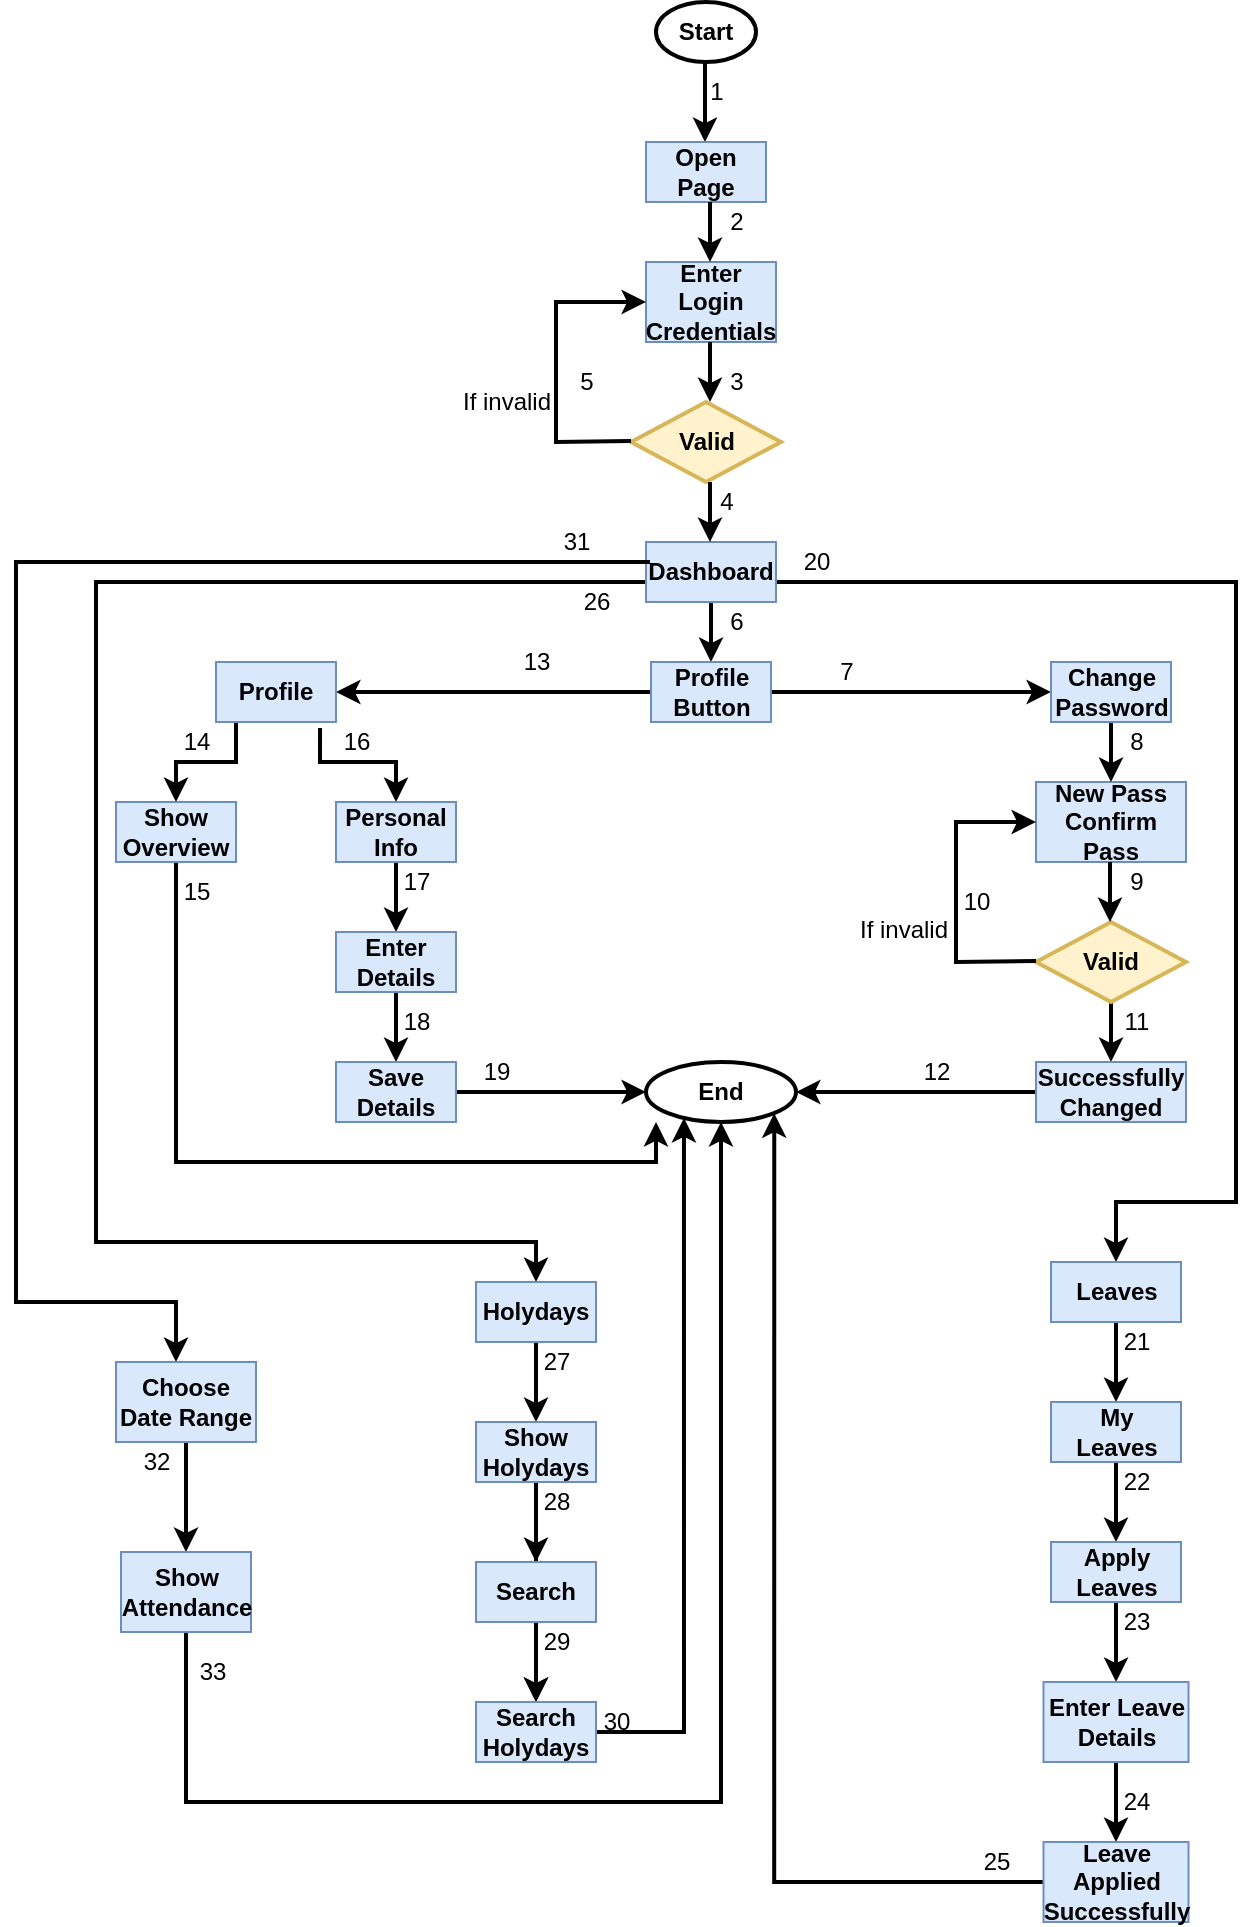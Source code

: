 <mxfile version="20.2.2" type="github">
  <diagram id="xr09mZukB8Opfc7cthQ_" name="Page-1">
    <mxGraphModel dx="868" dy="492" grid="1" gridSize="10" guides="1" tooltips="1" connect="1" arrows="1" fold="1" page="1" pageScale="1" pageWidth="850" pageHeight="1100" math="0" shadow="0">
      <root>
        <mxCell id="0" />
        <mxCell id="1" parent="0" />
        <mxCell id="TCStdb06j948CYmOCQHa-2" value="&lt;b&gt;Start&lt;/b&gt;" style="strokeWidth=2;html=1;shape=mxgraph.flowchart.start_2;whiteSpace=wrap;" parent="1" vertex="1">
          <mxGeometry x="410" y="210" width="50" height="30" as="geometry" />
        </mxCell>
        <mxCell id="TCStdb06j948CYmOCQHa-3" value="" style="endArrow=classic;html=1;rounded=0;strokeWidth=2;" parent="1" edge="1">
          <mxGeometry width="50" height="50" relative="1" as="geometry">
            <mxPoint x="434.5" y="240" as="sourcePoint" />
            <mxPoint x="434.5" y="280" as="targetPoint" />
          </mxGeometry>
        </mxCell>
        <mxCell id="TCStdb06j948CYmOCQHa-4" value="&lt;b&gt;Open&lt;br&gt;Page&lt;br&gt;&lt;/b&gt;" style="rounded=0;whiteSpace=wrap;html=1;fillColor=#dae8fc;strokeColor=#6c8ebf;" parent="1" vertex="1">
          <mxGeometry x="405" y="280" width="60" height="30" as="geometry" />
        </mxCell>
        <mxCell id="TCStdb06j948CYmOCQHa-5" value="&lt;b&gt;Enter Login&lt;br&gt;Credentials&lt;br&gt;&lt;/b&gt;" style="rounded=0;whiteSpace=wrap;html=1;fillColor=#dae8fc;strokeColor=#6c8ebf;" parent="1" vertex="1">
          <mxGeometry x="405" y="340" width="65" height="40" as="geometry" />
        </mxCell>
        <mxCell id="TCStdb06j948CYmOCQHa-8" value="&lt;b&gt;Valid&lt;/b&gt;" style="strokeWidth=2;html=1;shape=mxgraph.flowchart.decision;whiteSpace=wrap;fillColor=#fff2cc;strokeColor=#d6b656;" parent="1" vertex="1">
          <mxGeometry x="397.5" y="410" width="75" height="40" as="geometry" />
        </mxCell>
        <mxCell id="TCStdb06j948CYmOCQHa-34" value="" style="edgeStyle=orthogonalEdgeStyle;rounded=0;orthogonalLoop=1;jettySize=auto;html=1;strokeWidth=2;" parent="1" source="TCStdb06j948CYmOCQHa-9" target="TCStdb06j948CYmOCQHa-10" edge="1">
          <mxGeometry relative="1" as="geometry" />
        </mxCell>
        <mxCell id="TCStdb06j948CYmOCQHa-91" value="" style="edgeStyle=orthogonalEdgeStyle;rounded=0;orthogonalLoop=1;jettySize=auto;html=1;strokeWidth=2;" parent="1" source="TCStdb06j948CYmOCQHa-9" edge="1">
          <mxGeometry relative="1" as="geometry">
            <mxPoint x="640" y="840" as="targetPoint" />
            <Array as="points">
              <mxPoint x="700" y="500" />
              <mxPoint x="700" y="810" />
              <mxPoint x="640" y="810" />
            </Array>
          </mxGeometry>
        </mxCell>
        <mxCell id="TCStdb06j948CYmOCQHa-110" value="" style="edgeStyle=orthogonalEdgeStyle;rounded=0;orthogonalLoop=1;jettySize=auto;html=1;strokeWidth=2;" parent="1" source="TCStdb06j948CYmOCQHa-9" edge="1">
          <mxGeometry relative="1" as="geometry">
            <mxPoint x="350" y="850" as="targetPoint" />
            <Array as="points">
              <mxPoint x="130" y="500" />
              <mxPoint x="130" y="830" />
              <mxPoint x="350" y="830" />
            </Array>
          </mxGeometry>
        </mxCell>
        <mxCell id="TCStdb06j948CYmOCQHa-9" value="&lt;b&gt;Dashboard&lt;br&gt;&lt;/b&gt;" style="rounded=0;whiteSpace=wrap;html=1;fillColor=#dae8fc;strokeColor=#6c8ebf;" parent="1" vertex="1">
          <mxGeometry x="405" y="480" width="65" height="30" as="geometry" />
        </mxCell>
        <mxCell id="TCStdb06j948CYmOCQHa-22" value="" style="edgeStyle=orthogonalEdgeStyle;rounded=0;orthogonalLoop=1;jettySize=auto;html=1;strokeWidth=2;entryX=0;entryY=0.5;entryDx=0;entryDy=0;" parent="1" source="TCStdb06j948CYmOCQHa-10" target="TCStdb06j948CYmOCQHa-15" edge="1">
          <mxGeometry relative="1" as="geometry">
            <mxPoint x="537.5" y="555" as="targetPoint" />
          </mxGeometry>
        </mxCell>
        <mxCell id="TCStdb06j948CYmOCQHa-24" value="" style="edgeStyle=orthogonalEdgeStyle;rounded=0;orthogonalLoop=1;jettySize=auto;html=1;strokeWidth=2;entryX=1;entryY=0.5;entryDx=0;entryDy=0;" parent="1" source="TCStdb06j948CYmOCQHa-10" target="TCStdb06j948CYmOCQHa-14" edge="1">
          <mxGeometry relative="1" as="geometry">
            <mxPoint x="337.5" y="555" as="targetPoint" />
          </mxGeometry>
        </mxCell>
        <mxCell id="TCStdb06j948CYmOCQHa-10" value="&lt;b&gt;Profile Button&lt;br&gt;&lt;/b&gt;" style="rounded=0;whiteSpace=wrap;html=1;fillColor=#dae8fc;strokeColor=#6c8ebf;" parent="1" vertex="1">
          <mxGeometry x="407.5" y="540" width="60" height="30" as="geometry" />
        </mxCell>
        <mxCell id="TCStdb06j948CYmOCQHa-20" value="" style="edgeStyle=orthogonalEdgeStyle;rounded=0;orthogonalLoop=1;jettySize=auto;html=1;strokeWidth=2;" parent="1" source="TCStdb06j948CYmOCQHa-11" target="TCStdb06j948CYmOCQHa-13" edge="1">
          <mxGeometry relative="1" as="geometry" />
        </mxCell>
        <mxCell id="TCStdb06j948CYmOCQHa-11" value="&lt;b&gt;Valid&lt;/b&gt;" style="strokeWidth=2;html=1;shape=mxgraph.flowchart.decision;whiteSpace=wrap;fillColor=#fff2cc;strokeColor=#d6b656;" parent="1" vertex="1">
          <mxGeometry x="600" y="670" width="75" height="40" as="geometry" />
        </mxCell>
        <mxCell id="TCStdb06j948CYmOCQHa-12" value="&lt;b&gt;New Pass&lt;br&gt;Confirm Pass&lt;br&gt;&lt;/b&gt;" style="rounded=0;whiteSpace=wrap;html=1;fillColor=#dae8fc;strokeColor=#6c8ebf;" parent="1" vertex="1">
          <mxGeometry x="600" y="600" width="75" height="40" as="geometry" />
        </mxCell>
        <mxCell id="TCStdb06j948CYmOCQHa-67" value="" style="edgeStyle=orthogonalEdgeStyle;rounded=0;orthogonalLoop=1;jettySize=auto;html=1;strokeWidth=2;entryX=1;entryY=0.5;entryDx=0;entryDy=0;entryPerimeter=0;" parent="1" source="TCStdb06j948CYmOCQHa-13" target="TCStdb06j948CYmOCQHa-65" edge="1">
          <mxGeometry relative="1" as="geometry">
            <mxPoint x="522.5" y="755" as="targetPoint" />
          </mxGeometry>
        </mxCell>
        <mxCell id="TCStdb06j948CYmOCQHa-13" value="&lt;b&gt;Successfully&lt;br&gt;Changed&lt;br&gt;&lt;/b&gt;" style="rounded=0;whiteSpace=wrap;html=1;fillColor=#dae8fc;strokeColor=#6c8ebf;" parent="1" vertex="1">
          <mxGeometry x="600" y="740" width="75" height="30" as="geometry" />
        </mxCell>
        <mxCell id="TCStdb06j948CYmOCQHa-61" value="" style="edgeStyle=orthogonalEdgeStyle;rounded=0;orthogonalLoop=1;jettySize=auto;html=1;strokeWidth=2;exitX=0.867;exitY=1.1;exitDx=0;exitDy=0;exitPerimeter=0;" parent="1" source="TCStdb06j948CYmOCQHa-14" target="TCStdb06j948CYmOCQHa-57" edge="1">
          <mxGeometry relative="1" as="geometry">
            <Array as="points">
              <mxPoint x="242" y="590" />
              <mxPoint x="280" y="590" />
            </Array>
          </mxGeometry>
        </mxCell>
        <mxCell id="TCStdb06j948CYmOCQHa-73" value="" style="edgeStyle=orthogonalEdgeStyle;rounded=0;orthogonalLoop=1;jettySize=auto;html=1;strokeWidth=2;entryX=0.5;entryY=0;entryDx=0;entryDy=0;" parent="1" source="TCStdb06j948CYmOCQHa-14" target="TCStdb06j948CYmOCQHa-68" edge="1">
          <mxGeometry relative="1" as="geometry">
            <mxPoint x="160" y="590" as="targetPoint" />
            <Array as="points">
              <mxPoint x="200" y="590" />
              <mxPoint x="170" y="590" />
            </Array>
          </mxGeometry>
        </mxCell>
        <mxCell id="TCStdb06j948CYmOCQHa-14" value="&lt;b&gt;Profile&lt;br&gt;&lt;/b&gt;" style="rounded=0;whiteSpace=wrap;html=1;fillColor=#dae8fc;strokeColor=#6c8ebf;" parent="1" vertex="1">
          <mxGeometry x="190" y="540" width="60" height="30" as="geometry" />
        </mxCell>
        <mxCell id="TCStdb06j948CYmOCQHa-16" value="" style="edgeStyle=orthogonalEdgeStyle;rounded=0;orthogonalLoop=1;jettySize=auto;html=1;strokeWidth=2;" parent="1" source="TCStdb06j948CYmOCQHa-15" target="TCStdb06j948CYmOCQHa-12" edge="1">
          <mxGeometry relative="1" as="geometry" />
        </mxCell>
        <mxCell id="TCStdb06j948CYmOCQHa-15" value="&lt;b&gt;Change&lt;br&gt;Password&lt;br&gt;&lt;/b&gt;" style="rounded=0;whiteSpace=wrap;html=1;fillColor=#dae8fc;strokeColor=#6c8ebf;" parent="1" vertex="1">
          <mxGeometry x="607.5" y="540" width="60" height="30" as="geometry" />
        </mxCell>
        <mxCell id="TCStdb06j948CYmOCQHa-19" value="" style="edgeStyle=orthogonalEdgeStyle;rounded=0;orthogonalLoop=1;jettySize=auto;html=1;strokeWidth=2;" parent="1" edge="1">
          <mxGeometry relative="1" as="geometry">
            <mxPoint x="637" y="640" as="sourcePoint" />
            <mxPoint x="637" y="670" as="targetPoint" />
          </mxGeometry>
        </mxCell>
        <mxCell id="TCStdb06j948CYmOCQHa-27" value="" style="endArrow=classic;html=1;rounded=0;strokeWidth=2;entryX=0;entryY=0.5;entryDx=0;entryDy=0;" parent="1" target="TCStdb06j948CYmOCQHa-12" edge="1">
          <mxGeometry width="50" height="50" relative="1" as="geometry">
            <mxPoint x="600" y="689.5" as="sourcePoint" />
            <mxPoint x="560" y="620" as="targetPoint" />
            <Array as="points">
              <mxPoint x="560" y="690" />
              <mxPoint x="560" y="620" />
            </Array>
          </mxGeometry>
        </mxCell>
        <mxCell id="TCStdb06j948CYmOCQHa-30" value="" style="endArrow=classic;html=1;rounded=0;strokeWidth=2;" parent="1" edge="1">
          <mxGeometry width="50" height="50" relative="1" as="geometry">
            <mxPoint x="437" y="310" as="sourcePoint" />
            <mxPoint x="437" y="340" as="targetPoint" />
          </mxGeometry>
        </mxCell>
        <mxCell id="TCStdb06j948CYmOCQHa-32" value="" style="endArrow=classic;html=1;rounded=0;strokeWidth=2;" parent="1" edge="1">
          <mxGeometry width="50" height="50" relative="1" as="geometry">
            <mxPoint x="437" y="380" as="sourcePoint" />
            <mxPoint x="437" y="410" as="targetPoint" />
          </mxGeometry>
        </mxCell>
        <mxCell id="TCStdb06j948CYmOCQHa-33" value="" style="endArrow=classic;html=1;rounded=0;strokeWidth=2;" parent="1" edge="1">
          <mxGeometry width="50" height="50" relative="1" as="geometry">
            <mxPoint x="437" y="450" as="sourcePoint" />
            <mxPoint x="437" y="480" as="targetPoint" />
          </mxGeometry>
        </mxCell>
        <mxCell id="TCStdb06j948CYmOCQHa-35" value="1" style="text;html=1;align=center;verticalAlign=middle;resizable=0;points=[];autosize=1;strokeColor=none;fillColor=none;" parent="1" vertex="1">
          <mxGeometry x="425" y="240" width="30" height="30" as="geometry" />
        </mxCell>
        <mxCell id="TCStdb06j948CYmOCQHa-37" value="2" style="text;html=1;align=center;verticalAlign=middle;resizable=0;points=[];autosize=1;strokeColor=none;fillColor=none;" parent="1" vertex="1">
          <mxGeometry x="435" y="305" width="30" height="30" as="geometry" />
        </mxCell>
        <mxCell id="TCStdb06j948CYmOCQHa-38" value="3" style="text;html=1;align=center;verticalAlign=middle;resizable=0;points=[];autosize=1;strokeColor=none;fillColor=none;" parent="1" vertex="1">
          <mxGeometry x="435" y="385" width="30" height="30" as="geometry" />
        </mxCell>
        <mxCell id="TCStdb06j948CYmOCQHa-39" value="4" style="text;html=1;align=center;verticalAlign=middle;resizable=0;points=[];autosize=1;strokeColor=none;fillColor=none;" parent="1" vertex="1">
          <mxGeometry x="430" y="445" width="30" height="30" as="geometry" />
        </mxCell>
        <mxCell id="TCStdb06j948CYmOCQHa-40" value="5" style="text;html=1;align=center;verticalAlign=middle;resizable=0;points=[];autosize=1;strokeColor=none;fillColor=none;" parent="1" vertex="1">
          <mxGeometry x="360" y="385" width="30" height="30" as="geometry" />
        </mxCell>
        <mxCell id="TCStdb06j948CYmOCQHa-41" value="6" style="text;html=1;align=center;verticalAlign=middle;resizable=0;points=[];autosize=1;strokeColor=none;fillColor=none;" parent="1" vertex="1">
          <mxGeometry x="435" y="505" width="30" height="30" as="geometry" />
        </mxCell>
        <mxCell id="TCStdb06j948CYmOCQHa-44" value="" style="endArrow=classic;html=1;rounded=0;strokeWidth=2;entryX=0;entryY=0.5;entryDx=0;entryDy=0;" parent="1" target="TCStdb06j948CYmOCQHa-5" edge="1">
          <mxGeometry width="50" height="50" relative="1" as="geometry">
            <mxPoint x="397.5" y="429.5" as="sourcePoint" />
            <mxPoint x="360" y="360" as="targetPoint" />
            <Array as="points">
              <mxPoint x="360" y="430" />
              <mxPoint x="360" y="360" />
            </Array>
          </mxGeometry>
        </mxCell>
        <mxCell id="TCStdb06j948CYmOCQHa-47" value="If invalid" style="text;html=1;align=center;verticalAlign=middle;resizable=0;points=[];autosize=1;strokeColor=none;fillColor=none;" parent="1" vertex="1">
          <mxGeometry x="300" y="395" width="70" height="30" as="geometry" />
        </mxCell>
        <mxCell id="TCStdb06j948CYmOCQHa-48" value="7" style="text;html=1;align=center;verticalAlign=middle;resizable=0;points=[];autosize=1;strokeColor=none;fillColor=none;" parent="1" vertex="1">
          <mxGeometry x="490" y="530" width="30" height="30" as="geometry" />
        </mxCell>
        <mxCell id="TCStdb06j948CYmOCQHa-49" value="8" style="text;html=1;align=center;verticalAlign=middle;resizable=0;points=[];autosize=1;strokeColor=none;fillColor=none;" parent="1" vertex="1">
          <mxGeometry x="635" y="565" width="30" height="30" as="geometry" />
        </mxCell>
        <mxCell id="TCStdb06j948CYmOCQHa-50" value="9" style="text;html=1;align=center;verticalAlign=middle;resizable=0;points=[];autosize=1;strokeColor=none;fillColor=none;" parent="1" vertex="1">
          <mxGeometry x="635" y="635" width="30" height="30" as="geometry" />
        </mxCell>
        <mxCell id="TCStdb06j948CYmOCQHa-51" value="10" style="text;html=1;align=center;verticalAlign=middle;resizable=0;points=[];autosize=1;strokeColor=none;fillColor=none;" parent="1" vertex="1">
          <mxGeometry x="550" y="645" width="40" height="30" as="geometry" />
        </mxCell>
        <mxCell id="TCStdb06j948CYmOCQHa-52" value="If invalid" style="text;whiteSpace=wrap;html=1;" parent="1" vertex="1">
          <mxGeometry x="510" y="660" width="80" height="40" as="geometry" />
        </mxCell>
        <mxCell id="TCStdb06j948CYmOCQHa-79" value="" style="edgeStyle=orthogonalEdgeStyle;rounded=0;orthogonalLoop=1;jettySize=auto;html=1;strokeWidth=2;" parent="1" source="TCStdb06j948CYmOCQHa-57" target="TCStdb06j948CYmOCQHa-78" edge="1">
          <mxGeometry relative="1" as="geometry" />
        </mxCell>
        <mxCell id="TCStdb06j948CYmOCQHa-57" value="&lt;b&gt;Personal&lt;br&gt;Info&lt;br&gt;&lt;/b&gt;" style="rounded=0;whiteSpace=wrap;html=1;fillColor=#dae8fc;strokeColor=#6c8ebf;" parent="1" vertex="1">
          <mxGeometry x="250" y="610" width="60" height="30" as="geometry" />
        </mxCell>
        <mxCell id="TCStdb06j948CYmOCQHa-63" value="13" style="text;html=1;align=center;verticalAlign=middle;resizable=0;points=[];autosize=1;strokeColor=none;fillColor=none;" parent="1" vertex="1">
          <mxGeometry x="330" y="525" width="40" height="30" as="geometry" />
        </mxCell>
        <mxCell id="TCStdb06j948CYmOCQHa-64" value="11" style="text;html=1;align=center;verticalAlign=middle;resizable=0;points=[];autosize=1;strokeColor=none;fillColor=none;" parent="1" vertex="1">
          <mxGeometry x="630" y="705" width="40" height="30" as="geometry" />
        </mxCell>
        <mxCell id="TCStdb06j948CYmOCQHa-65" value="&lt;b&gt;End&lt;/b&gt;" style="strokeWidth=2;html=1;shape=mxgraph.flowchart.start_1;whiteSpace=wrap;" parent="1" vertex="1">
          <mxGeometry x="405" y="740" width="75" height="30" as="geometry" />
        </mxCell>
        <mxCell id="TCStdb06j948CYmOCQHa-86" value="" style="edgeStyle=orthogonalEdgeStyle;rounded=0;orthogonalLoop=1;jettySize=auto;html=1;strokeWidth=2;" parent="1" source="TCStdb06j948CYmOCQHa-68" edge="1">
          <mxGeometry relative="1" as="geometry">
            <mxPoint x="410" y="770" as="targetPoint" />
            <Array as="points">
              <mxPoint x="170" y="790" />
              <mxPoint x="410" y="790" />
              <mxPoint x="410" y="773" />
            </Array>
          </mxGeometry>
        </mxCell>
        <mxCell id="TCStdb06j948CYmOCQHa-68" value="&lt;b&gt;Show Overview&lt;br&gt;&lt;/b&gt;" style="rounded=0;whiteSpace=wrap;html=1;fillColor=#dae8fc;strokeColor=#6c8ebf;" parent="1" vertex="1">
          <mxGeometry x="140" y="610" width="60" height="30" as="geometry" />
        </mxCell>
        <mxCell id="TCStdb06j948CYmOCQHa-71" value="12" style="text;html=1;align=center;verticalAlign=middle;resizable=0;points=[];autosize=1;strokeColor=none;fillColor=none;" parent="1" vertex="1">
          <mxGeometry x="530" y="730" width="40" height="30" as="geometry" />
        </mxCell>
        <mxCell id="TCStdb06j948CYmOCQHa-74" value="14" style="text;html=1;align=center;verticalAlign=middle;resizable=0;points=[];autosize=1;strokeColor=none;fillColor=none;" parent="1" vertex="1">
          <mxGeometry x="160" y="565" width="40" height="30" as="geometry" />
        </mxCell>
        <mxCell id="TCStdb06j948CYmOCQHa-75" value="15" style="text;html=1;align=center;verticalAlign=middle;resizable=0;points=[];autosize=1;strokeColor=none;fillColor=none;" parent="1" vertex="1">
          <mxGeometry x="160" y="640" width="40" height="30" as="geometry" />
        </mxCell>
        <mxCell id="TCStdb06j948CYmOCQHa-81" value="" style="edgeStyle=orthogonalEdgeStyle;rounded=0;orthogonalLoop=1;jettySize=auto;html=1;strokeWidth=2;" parent="1" source="TCStdb06j948CYmOCQHa-78" target="TCStdb06j948CYmOCQHa-80" edge="1">
          <mxGeometry relative="1" as="geometry" />
        </mxCell>
        <mxCell id="TCStdb06j948CYmOCQHa-78" value="&lt;b&gt;Enter&lt;br&gt;Details&lt;br&gt;&lt;/b&gt;" style="rounded=0;whiteSpace=wrap;html=1;fillColor=#dae8fc;strokeColor=#6c8ebf;" parent="1" vertex="1">
          <mxGeometry x="250" y="675" width="60" height="30" as="geometry" />
        </mxCell>
        <mxCell id="TCStdb06j948CYmOCQHa-84" value="" style="edgeStyle=orthogonalEdgeStyle;rounded=0;orthogonalLoop=1;jettySize=auto;html=1;strokeWidth=2;" parent="1" source="TCStdb06j948CYmOCQHa-80" target="TCStdb06j948CYmOCQHa-65" edge="1">
          <mxGeometry relative="1" as="geometry" />
        </mxCell>
        <mxCell id="TCStdb06j948CYmOCQHa-80" value="&lt;b&gt;Save&lt;br&gt;Details&lt;br&gt;&lt;/b&gt;" style="rounded=0;whiteSpace=wrap;html=1;fillColor=#dae8fc;strokeColor=#6c8ebf;" parent="1" vertex="1">
          <mxGeometry x="250" y="740" width="60" height="30" as="geometry" />
        </mxCell>
        <mxCell id="TCStdb06j948CYmOCQHa-87" value="16" style="text;html=1;align=center;verticalAlign=middle;resizable=0;points=[];autosize=1;strokeColor=none;fillColor=none;" parent="1" vertex="1">
          <mxGeometry x="240" y="565" width="40" height="30" as="geometry" />
        </mxCell>
        <mxCell id="TCStdb06j948CYmOCQHa-88" value="17" style="text;html=1;align=center;verticalAlign=middle;resizable=0;points=[];autosize=1;strokeColor=none;fillColor=none;" parent="1" vertex="1">
          <mxGeometry x="270" y="635" width="40" height="30" as="geometry" />
        </mxCell>
        <mxCell id="TCStdb06j948CYmOCQHa-89" value="18" style="text;html=1;align=center;verticalAlign=middle;resizable=0;points=[];autosize=1;strokeColor=none;fillColor=none;" parent="1" vertex="1">
          <mxGeometry x="270" y="705" width="40" height="30" as="geometry" />
        </mxCell>
        <mxCell id="TCStdb06j948CYmOCQHa-90" value="19" style="text;html=1;align=center;verticalAlign=middle;resizable=0;points=[];autosize=1;strokeColor=none;fillColor=none;" parent="1" vertex="1">
          <mxGeometry x="310" y="730" width="40" height="30" as="geometry" />
        </mxCell>
        <mxCell id="TCStdb06j948CYmOCQHa-97" value="" style="edgeStyle=orthogonalEdgeStyle;rounded=0;orthogonalLoop=1;jettySize=auto;html=1;strokeWidth=2;" parent="1" source="TCStdb06j948CYmOCQHa-92" target="TCStdb06j948CYmOCQHa-96" edge="1">
          <mxGeometry relative="1" as="geometry" />
        </mxCell>
        <mxCell id="TCStdb06j948CYmOCQHa-92" value="&lt;b&gt;Leaves&lt;br&gt;&lt;/b&gt;" style="rounded=0;whiteSpace=wrap;html=1;fillColor=#dae8fc;strokeColor=#6c8ebf;" parent="1" vertex="1">
          <mxGeometry x="607.5" y="840" width="65" height="30" as="geometry" />
        </mxCell>
        <mxCell id="TCStdb06j948CYmOCQHa-99" value="" style="edgeStyle=orthogonalEdgeStyle;rounded=0;orthogonalLoop=1;jettySize=auto;html=1;strokeWidth=2;" parent="1" source="TCStdb06j948CYmOCQHa-96" target="TCStdb06j948CYmOCQHa-98" edge="1">
          <mxGeometry relative="1" as="geometry" />
        </mxCell>
        <mxCell id="TCStdb06j948CYmOCQHa-96" value="&lt;b&gt;My&lt;br&gt;Leaves&lt;br&gt;&lt;/b&gt;" style="rounded=0;whiteSpace=wrap;html=1;fillColor=#dae8fc;strokeColor=#6c8ebf;" parent="1" vertex="1">
          <mxGeometry x="607.5" y="910" width="65" height="30" as="geometry" />
        </mxCell>
        <mxCell id="TCStdb06j948CYmOCQHa-101" value="" style="edgeStyle=orthogonalEdgeStyle;rounded=0;orthogonalLoop=1;jettySize=auto;html=1;strokeWidth=2;" parent="1" source="TCStdb06j948CYmOCQHa-98" target="TCStdb06j948CYmOCQHa-100" edge="1">
          <mxGeometry relative="1" as="geometry" />
        </mxCell>
        <mxCell id="TCStdb06j948CYmOCQHa-98" value="&lt;b&gt;Apply&lt;br&gt;Leaves&lt;br&gt;&lt;/b&gt;" style="rounded=0;whiteSpace=wrap;html=1;fillColor=#dae8fc;strokeColor=#6c8ebf;" parent="1" vertex="1">
          <mxGeometry x="607.5" y="980" width="65" height="30" as="geometry" />
        </mxCell>
        <mxCell id="TCStdb06j948CYmOCQHa-103" value="" style="edgeStyle=orthogonalEdgeStyle;rounded=0;orthogonalLoop=1;jettySize=auto;html=1;strokeWidth=2;" parent="1" source="TCStdb06j948CYmOCQHa-100" target="TCStdb06j948CYmOCQHa-102" edge="1">
          <mxGeometry relative="1" as="geometry" />
        </mxCell>
        <mxCell id="TCStdb06j948CYmOCQHa-100" value="&lt;b&gt;Enter Leave&lt;br&gt;Details&lt;br&gt;&lt;/b&gt;" style="rounded=0;whiteSpace=wrap;html=1;fillColor=#dae8fc;strokeColor=#6c8ebf;" parent="1" vertex="1">
          <mxGeometry x="603.75" y="1050" width="72.5" height="40" as="geometry" />
        </mxCell>
        <mxCell id="TCStdb06j948CYmOCQHa-112" value="" style="edgeStyle=orthogonalEdgeStyle;rounded=0;orthogonalLoop=1;jettySize=auto;html=1;strokeWidth=2;entryX=0.855;entryY=0.855;entryDx=0;entryDy=0;entryPerimeter=0;" parent="1" source="TCStdb06j948CYmOCQHa-102" target="TCStdb06j948CYmOCQHa-65" edge="1">
          <mxGeometry relative="1" as="geometry">
            <mxPoint x="527.5" y="1150" as="targetPoint" />
          </mxGeometry>
        </mxCell>
        <mxCell id="TCStdb06j948CYmOCQHa-102" value="&lt;b&gt;Leave Applied Successfully&lt;br&gt;&lt;/b&gt;" style="rounded=0;whiteSpace=wrap;html=1;fillColor=#dae8fc;strokeColor=#6c8ebf;" parent="1" vertex="1">
          <mxGeometry x="603.75" y="1130" width="72.5" height="40" as="geometry" />
        </mxCell>
        <mxCell id="TCStdb06j948CYmOCQHa-105" value="20" style="text;html=1;align=center;verticalAlign=middle;resizable=0;points=[];autosize=1;strokeColor=none;fillColor=none;" parent="1" vertex="1">
          <mxGeometry x="470" y="475" width="40" height="30" as="geometry" />
        </mxCell>
        <mxCell id="TCStdb06j948CYmOCQHa-106" value="21" style="text;html=1;align=center;verticalAlign=middle;resizable=0;points=[];autosize=1;strokeColor=none;fillColor=none;" parent="1" vertex="1">
          <mxGeometry x="630" y="865" width="40" height="30" as="geometry" />
        </mxCell>
        <mxCell id="TCStdb06j948CYmOCQHa-107" value="22" style="text;html=1;align=center;verticalAlign=middle;resizable=0;points=[];autosize=1;strokeColor=none;fillColor=none;" parent="1" vertex="1">
          <mxGeometry x="630" y="935" width="40" height="30" as="geometry" />
        </mxCell>
        <mxCell id="TCStdb06j948CYmOCQHa-108" value="23" style="text;html=1;align=center;verticalAlign=middle;resizable=0;points=[];autosize=1;strokeColor=none;fillColor=none;" parent="1" vertex="1">
          <mxGeometry x="630" y="1005" width="40" height="30" as="geometry" />
        </mxCell>
        <mxCell id="TCStdb06j948CYmOCQHa-109" value="24" style="text;html=1;align=center;verticalAlign=middle;resizable=0;points=[];autosize=1;strokeColor=none;fillColor=none;" parent="1" vertex="1">
          <mxGeometry x="630" y="1095" width="40" height="30" as="geometry" />
        </mxCell>
        <mxCell id="TCStdb06j948CYmOCQHa-113" value="25" style="text;html=1;align=center;verticalAlign=middle;resizable=0;points=[];autosize=1;strokeColor=none;fillColor=none;" parent="1" vertex="1">
          <mxGeometry x="560" y="1125" width="40" height="30" as="geometry" />
        </mxCell>
        <mxCell id="NhXCefvA0unEZyHpsOm--17" value="" style="edgeStyle=orthogonalEdgeStyle;rounded=0;orthogonalLoop=1;jettySize=auto;html=1;strokeWidth=2;exitX=1.15;exitY=-0.133;exitDx=0;exitDy=0;exitPerimeter=0;" edge="1" parent="1" source="TCStdb06j948CYmOCQHa-114">
          <mxGeometry relative="1" as="geometry">
            <mxPoint x="170" y="890" as="targetPoint" />
            <Array as="points">
              <mxPoint x="406" y="490" />
              <mxPoint x="90" y="490" />
              <mxPoint x="90" y="860" />
              <mxPoint x="170" y="860" />
            </Array>
          </mxGeometry>
        </mxCell>
        <mxCell id="TCStdb06j948CYmOCQHa-114" value="26" style="text;html=1;align=center;verticalAlign=middle;resizable=0;points=[];autosize=1;strokeColor=none;fillColor=none;" parent="1" vertex="1">
          <mxGeometry x="360" y="495" width="40" height="30" as="geometry" />
        </mxCell>
        <mxCell id="NhXCefvA0unEZyHpsOm--3" value="" style="edgeStyle=orthogonalEdgeStyle;rounded=0;orthogonalLoop=1;jettySize=auto;html=1;strokeWidth=2;" edge="1" parent="1" source="NhXCefvA0unEZyHpsOm--1" target="NhXCefvA0unEZyHpsOm--2">
          <mxGeometry relative="1" as="geometry" />
        </mxCell>
        <mxCell id="NhXCefvA0unEZyHpsOm--1" value="&lt;b&gt;Holydays&lt;br&gt;&lt;/b&gt;" style="rounded=0;whiteSpace=wrap;html=1;fillColor=#dae8fc;strokeColor=#6c8ebf;" vertex="1" parent="1">
          <mxGeometry x="320" y="850" width="60" height="30" as="geometry" />
        </mxCell>
        <mxCell id="NhXCefvA0unEZyHpsOm--5" value="" style="edgeStyle=orthogonalEdgeStyle;rounded=0;orthogonalLoop=1;jettySize=auto;html=1;strokeWidth=2;" edge="1" parent="1" source="NhXCefvA0unEZyHpsOm--2" target="NhXCefvA0unEZyHpsOm--4">
          <mxGeometry relative="1" as="geometry" />
        </mxCell>
        <mxCell id="NhXCefvA0unEZyHpsOm--10" value="" style="edgeStyle=orthogonalEdgeStyle;rounded=0;orthogonalLoop=1;jettySize=auto;html=1;strokeWidth=2;" edge="1" parent="1" source="NhXCefvA0unEZyHpsOm--2" target="NhXCefvA0unEZyHpsOm--6">
          <mxGeometry relative="1" as="geometry" />
        </mxCell>
        <mxCell id="NhXCefvA0unEZyHpsOm--2" value="&lt;b&gt;Show&lt;br&gt;Holydays&lt;br&gt;&lt;/b&gt;" style="rounded=0;whiteSpace=wrap;html=1;fillColor=#dae8fc;strokeColor=#6c8ebf;" vertex="1" parent="1">
          <mxGeometry x="320" y="920" width="60" height="30" as="geometry" />
        </mxCell>
        <mxCell id="NhXCefvA0unEZyHpsOm--7" value="" style="edgeStyle=orthogonalEdgeStyle;rounded=0;orthogonalLoop=1;jettySize=auto;html=1;strokeWidth=2;" edge="1" parent="1" source="NhXCefvA0unEZyHpsOm--4" target="NhXCefvA0unEZyHpsOm--6">
          <mxGeometry relative="1" as="geometry" />
        </mxCell>
        <mxCell id="NhXCefvA0unEZyHpsOm--4" value="&lt;b&gt;Search&lt;br&gt;&lt;/b&gt;" style="rounded=0;whiteSpace=wrap;html=1;fillColor=#dae8fc;strokeColor=#6c8ebf;" vertex="1" parent="1">
          <mxGeometry x="320" y="990" width="60" height="30" as="geometry" />
        </mxCell>
        <mxCell id="NhXCefvA0unEZyHpsOm--14" value="" style="edgeStyle=orthogonalEdgeStyle;rounded=0;orthogonalLoop=1;jettySize=auto;html=1;strokeWidth=2;entryX=0.253;entryY=0.933;entryDx=0;entryDy=0;entryPerimeter=0;" edge="1" parent="1" source="NhXCefvA0unEZyHpsOm--6" target="TCStdb06j948CYmOCQHa-65">
          <mxGeometry relative="1" as="geometry">
            <mxPoint x="420" y="1075" as="targetPoint" />
          </mxGeometry>
        </mxCell>
        <mxCell id="NhXCefvA0unEZyHpsOm--6" value="&lt;b&gt;Search&lt;br&gt;Holydays&lt;br&gt;&lt;/b&gt;" style="rounded=0;whiteSpace=wrap;html=1;fillColor=#dae8fc;strokeColor=#6c8ebf;" vertex="1" parent="1">
          <mxGeometry x="320" y="1060" width="60" height="30" as="geometry" />
        </mxCell>
        <mxCell id="NhXCefvA0unEZyHpsOm--9" value="27" style="text;html=1;align=center;verticalAlign=middle;resizable=0;points=[];autosize=1;strokeColor=none;fillColor=none;" vertex="1" parent="1">
          <mxGeometry x="340" y="875" width="40" height="30" as="geometry" />
        </mxCell>
        <mxCell id="NhXCefvA0unEZyHpsOm--11" value="28" style="text;html=1;align=center;verticalAlign=middle;resizable=0;points=[];autosize=1;strokeColor=none;fillColor=none;" vertex="1" parent="1">
          <mxGeometry x="340" y="945" width="40" height="30" as="geometry" />
        </mxCell>
        <mxCell id="NhXCefvA0unEZyHpsOm--12" value="29" style="text;html=1;align=center;verticalAlign=middle;resizable=0;points=[];autosize=1;strokeColor=none;fillColor=none;" vertex="1" parent="1">
          <mxGeometry x="340" y="1015" width="40" height="30" as="geometry" />
        </mxCell>
        <mxCell id="NhXCefvA0unEZyHpsOm--15" value="30" style="text;html=1;align=center;verticalAlign=middle;resizable=0;points=[];autosize=1;strokeColor=none;fillColor=none;" vertex="1" parent="1">
          <mxGeometry x="370" y="1055" width="40" height="30" as="geometry" />
        </mxCell>
        <mxCell id="NhXCefvA0unEZyHpsOm--20" value="" style="edgeStyle=orthogonalEdgeStyle;rounded=0;orthogonalLoop=1;jettySize=auto;html=1;strokeWidth=2;" edge="1" parent="1" source="NhXCefvA0unEZyHpsOm--18" target="NhXCefvA0unEZyHpsOm--19">
          <mxGeometry relative="1" as="geometry" />
        </mxCell>
        <mxCell id="NhXCefvA0unEZyHpsOm--18" value="&lt;b&gt;Choose&lt;br&gt;Date Range&lt;br&gt;&lt;/b&gt;" style="rounded=0;whiteSpace=wrap;html=1;fillColor=#dae8fc;strokeColor=#6c8ebf;" vertex="1" parent="1">
          <mxGeometry x="140" y="890" width="70" height="40" as="geometry" />
        </mxCell>
        <mxCell id="NhXCefvA0unEZyHpsOm--24" value="" style="edgeStyle=orthogonalEdgeStyle;rounded=0;orthogonalLoop=1;jettySize=auto;html=1;strokeWidth=2;entryX=0.5;entryY=1;entryDx=0;entryDy=0;entryPerimeter=0;" edge="1" parent="1" source="NhXCefvA0unEZyHpsOm--19" target="TCStdb06j948CYmOCQHa-65">
          <mxGeometry relative="1" as="geometry">
            <mxPoint x="175" y="1223" as="targetPoint" />
            <Array as="points">
              <mxPoint x="175" y="1110" />
              <mxPoint x="443" y="1110" />
            </Array>
          </mxGeometry>
        </mxCell>
        <mxCell id="NhXCefvA0unEZyHpsOm--19" value="&lt;b&gt;Show Attendance&lt;br&gt;&lt;/b&gt;" style="rounded=0;whiteSpace=wrap;html=1;fillColor=#dae8fc;strokeColor=#6c8ebf;" vertex="1" parent="1">
          <mxGeometry x="142.5" y="985" width="65" height="40" as="geometry" />
        </mxCell>
        <mxCell id="NhXCefvA0unEZyHpsOm--21" value="31" style="text;html=1;align=center;verticalAlign=middle;resizable=0;points=[];autosize=1;strokeColor=none;fillColor=none;" vertex="1" parent="1">
          <mxGeometry x="350" y="465" width="40" height="30" as="geometry" />
        </mxCell>
        <mxCell id="NhXCefvA0unEZyHpsOm--22" value="32" style="text;html=1;align=center;verticalAlign=middle;resizable=0;points=[];autosize=1;strokeColor=none;fillColor=none;" vertex="1" parent="1">
          <mxGeometry x="140" y="925" width="40" height="30" as="geometry" />
        </mxCell>
        <mxCell id="NhXCefvA0unEZyHpsOm--25" value="33" style="text;html=1;align=center;verticalAlign=middle;resizable=0;points=[];autosize=1;strokeColor=none;fillColor=none;" vertex="1" parent="1">
          <mxGeometry x="167.5" y="1030" width="40" height="30" as="geometry" />
        </mxCell>
      </root>
    </mxGraphModel>
  </diagram>
</mxfile>
